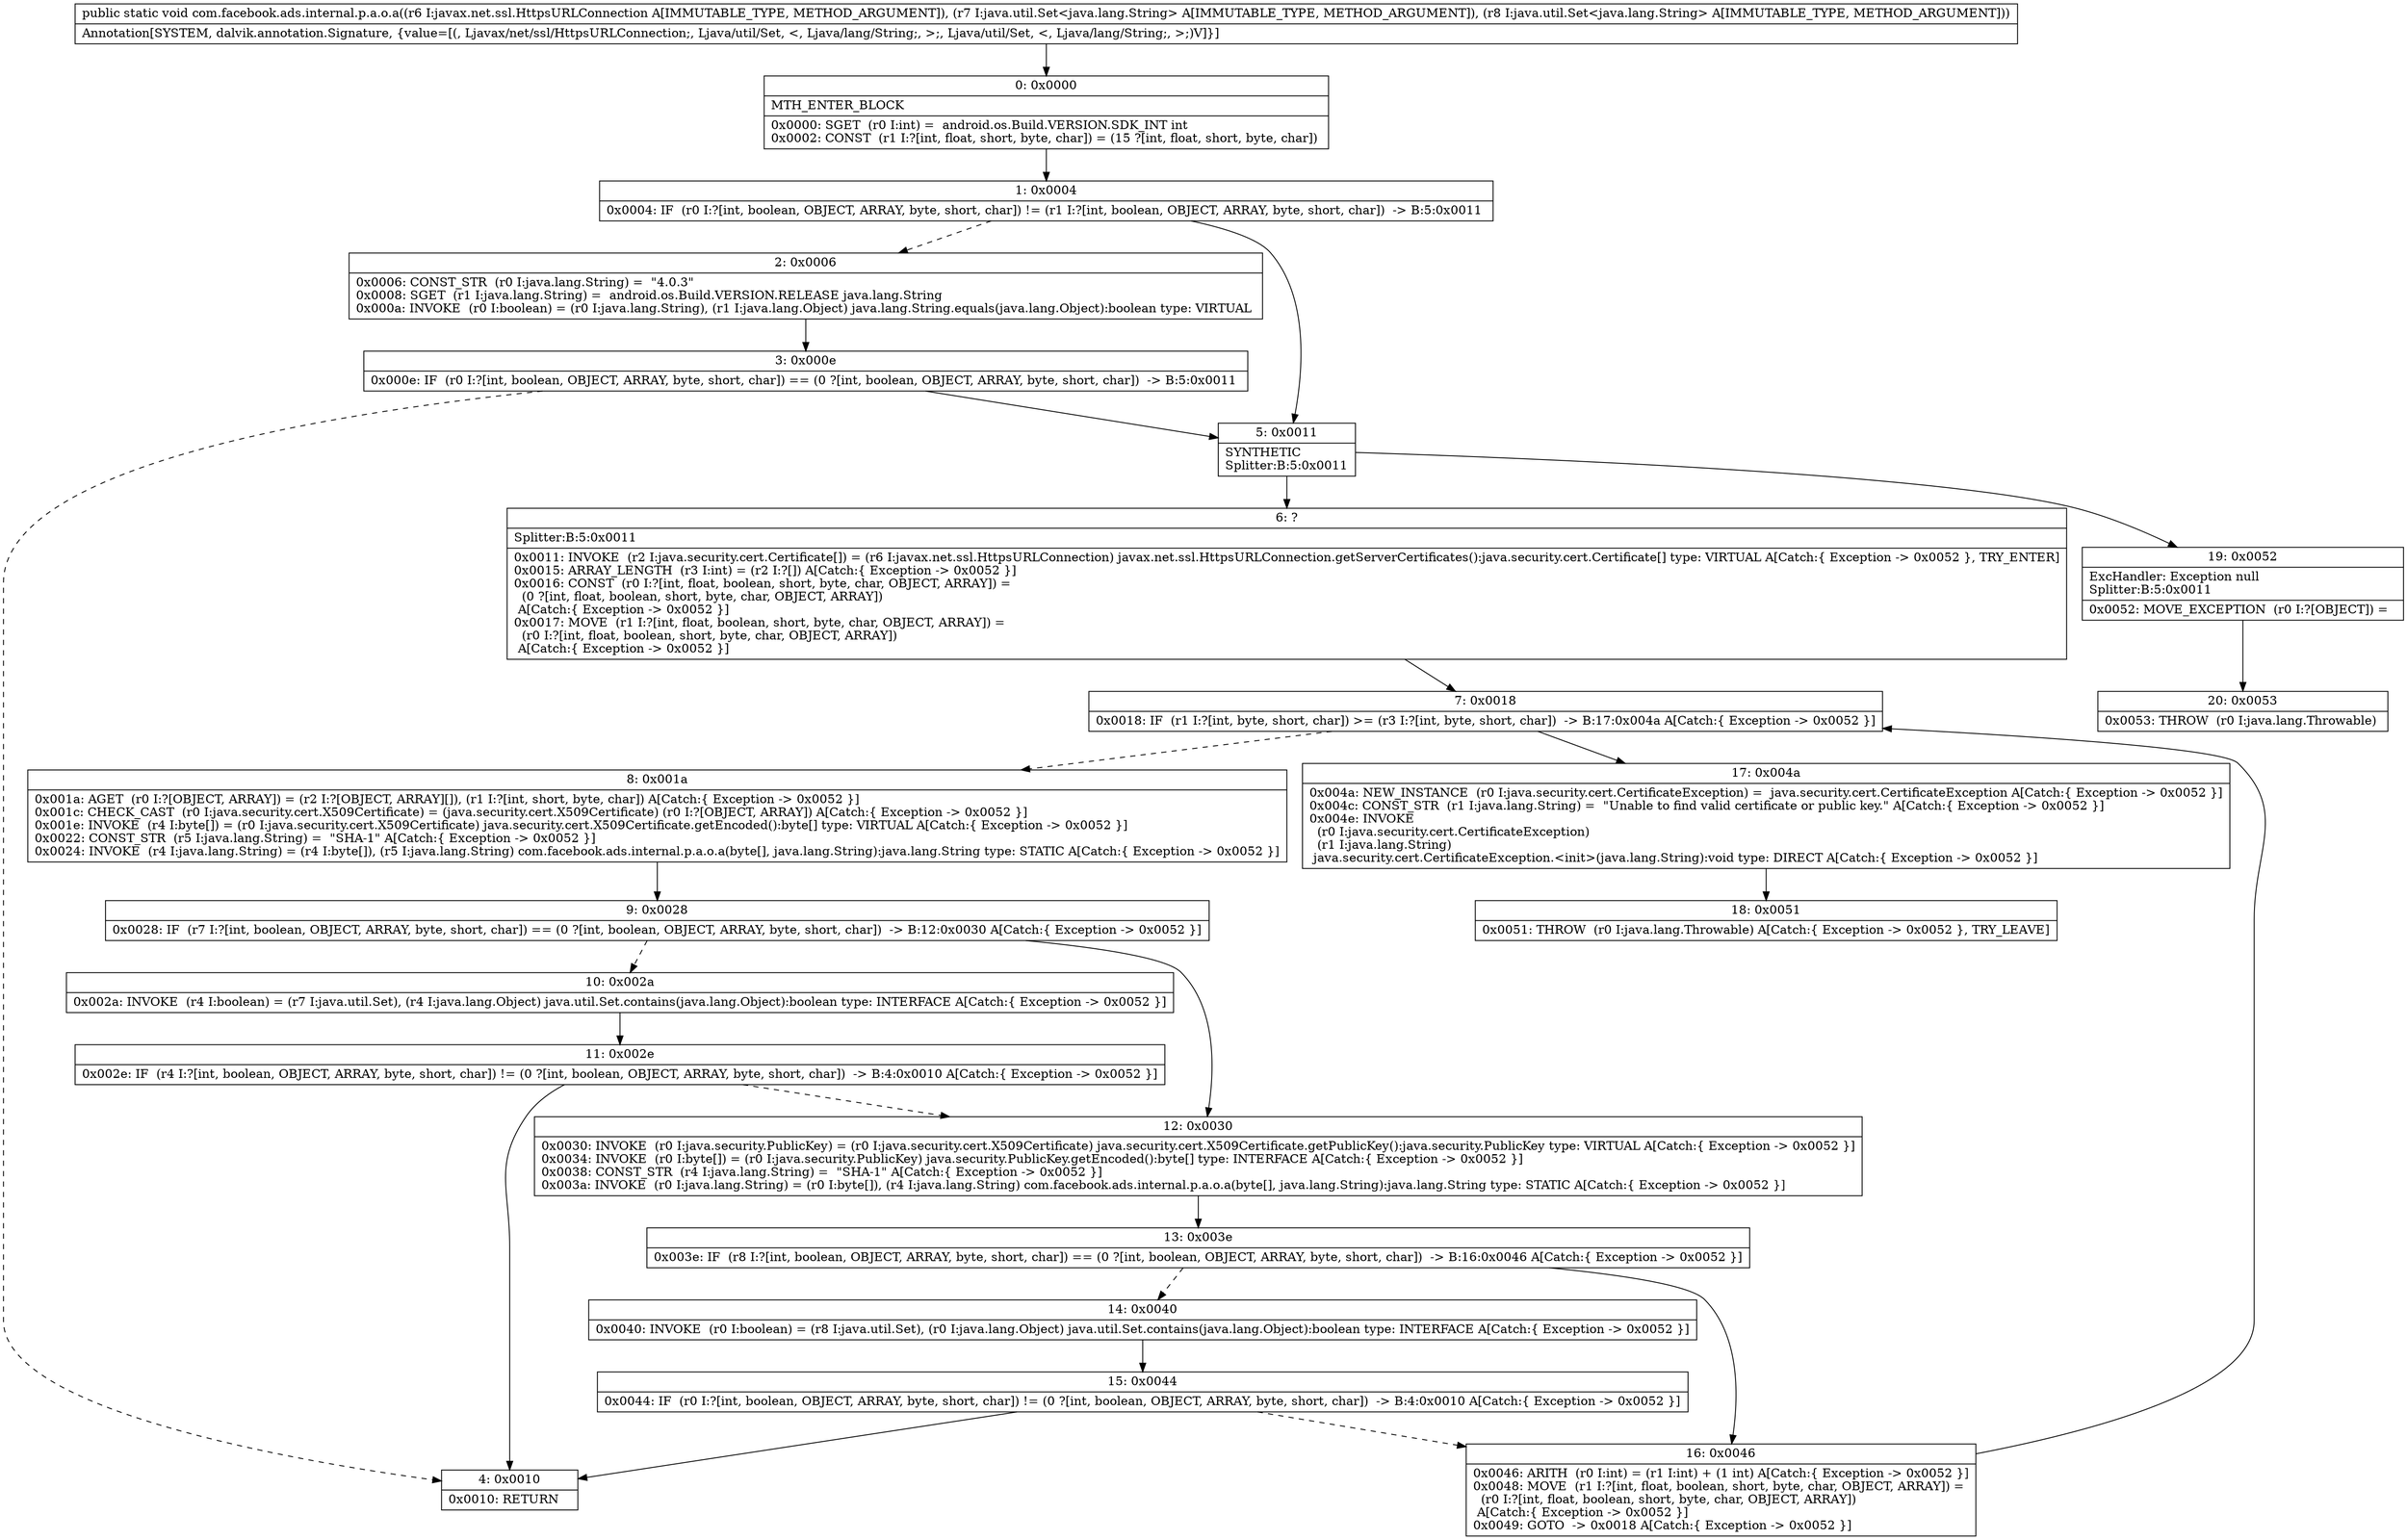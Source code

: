 digraph "CFG forcom.facebook.ads.internal.p.a.o.a(Ljavax\/net\/ssl\/HttpsURLConnection;Ljava\/util\/Set;Ljava\/util\/Set;)V" {
Node_0 [shape=record,label="{0\:\ 0x0000|MTH_ENTER_BLOCK\l|0x0000: SGET  (r0 I:int) =  android.os.Build.VERSION.SDK_INT int \l0x0002: CONST  (r1 I:?[int, float, short, byte, char]) = (15 ?[int, float, short, byte, char]) \l}"];
Node_1 [shape=record,label="{1\:\ 0x0004|0x0004: IF  (r0 I:?[int, boolean, OBJECT, ARRAY, byte, short, char]) != (r1 I:?[int, boolean, OBJECT, ARRAY, byte, short, char])  \-\> B:5:0x0011 \l}"];
Node_2 [shape=record,label="{2\:\ 0x0006|0x0006: CONST_STR  (r0 I:java.lang.String) =  \"4.0.3\" \l0x0008: SGET  (r1 I:java.lang.String) =  android.os.Build.VERSION.RELEASE java.lang.String \l0x000a: INVOKE  (r0 I:boolean) = (r0 I:java.lang.String), (r1 I:java.lang.Object) java.lang.String.equals(java.lang.Object):boolean type: VIRTUAL \l}"];
Node_3 [shape=record,label="{3\:\ 0x000e|0x000e: IF  (r0 I:?[int, boolean, OBJECT, ARRAY, byte, short, char]) == (0 ?[int, boolean, OBJECT, ARRAY, byte, short, char])  \-\> B:5:0x0011 \l}"];
Node_4 [shape=record,label="{4\:\ 0x0010|0x0010: RETURN   \l}"];
Node_5 [shape=record,label="{5\:\ 0x0011|SYNTHETIC\lSplitter:B:5:0x0011\l}"];
Node_6 [shape=record,label="{6\:\ ?|Splitter:B:5:0x0011\l|0x0011: INVOKE  (r2 I:java.security.cert.Certificate[]) = (r6 I:javax.net.ssl.HttpsURLConnection) javax.net.ssl.HttpsURLConnection.getServerCertificates():java.security.cert.Certificate[] type: VIRTUAL A[Catch:\{ Exception \-\> 0x0052 \}, TRY_ENTER]\l0x0015: ARRAY_LENGTH  (r3 I:int) = (r2 I:?[]) A[Catch:\{ Exception \-\> 0x0052 \}]\l0x0016: CONST  (r0 I:?[int, float, boolean, short, byte, char, OBJECT, ARRAY]) = \l  (0 ?[int, float, boolean, short, byte, char, OBJECT, ARRAY])\l A[Catch:\{ Exception \-\> 0x0052 \}]\l0x0017: MOVE  (r1 I:?[int, float, boolean, short, byte, char, OBJECT, ARRAY]) = \l  (r0 I:?[int, float, boolean, short, byte, char, OBJECT, ARRAY])\l A[Catch:\{ Exception \-\> 0x0052 \}]\l}"];
Node_7 [shape=record,label="{7\:\ 0x0018|0x0018: IF  (r1 I:?[int, byte, short, char]) \>= (r3 I:?[int, byte, short, char])  \-\> B:17:0x004a A[Catch:\{ Exception \-\> 0x0052 \}]\l}"];
Node_8 [shape=record,label="{8\:\ 0x001a|0x001a: AGET  (r0 I:?[OBJECT, ARRAY]) = (r2 I:?[OBJECT, ARRAY][]), (r1 I:?[int, short, byte, char]) A[Catch:\{ Exception \-\> 0x0052 \}]\l0x001c: CHECK_CAST  (r0 I:java.security.cert.X509Certificate) = (java.security.cert.X509Certificate) (r0 I:?[OBJECT, ARRAY]) A[Catch:\{ Exception \-\> 0x0052 \}]\l0x001e: INVOKE  (r4 I:byte[]) = (r0 I:java.security.cert.X509Certificate) java.security.cert.X509Certificate.getEncoded():byte[] type: VIRTUAL A[Catch:\{ Exception \-\> 0x0052 \}]\l0x0022: CONST_STR  (r5 I:java.lang.String) =  \"SHA\-1\" A[Catch:\{ Exception \-\> 0x0052 \}]\l0x0024: INVOKE  (r4 I:java.lang.String) = (r4 I:byte[]), (r5 I:java.lang.String) com.facebook.ads.internal.p.a.o.a(byte[], java.lang.String):java.lang.String type: STATIC A[Catch:\{ Exception \-\> 0x0052 \}]\l}"];
Node_9 [shape=record,label="{9\:\ 0x0028|0x0028: IF  (r7 I:?[int, boolean, OBJECT, ARRAY, byte, short, char]) == (0 ?[int, boolean, OBJECT, ARRAY, byte, short, char])  \-\> B:12:0x0030 A[Catch:\{ Exception \-\> 0x0052 \}]\l}"];
Node_10 [shape=record,label="{10\:\ 0x002a|0x002a: INVOKE  (r4 I:boolean) = (r7 I:java.util.Set), (r4 I:java.lang.Object) java.util.Set.contains(java.lang.Object):boolean type: INTERFACE A[Catch:\{ Exception \-\> 0x0052 \}]\l}"];
Node_11 [shape=record,label="{11\:\ 0x002e|0x002e: IF  (r4 I:?[int, boolean, OBJECT, ARRAY, byte, short, char]) != (0 ?[int, boolean, OBJECT, ARRAY, byte, short, char])  \-\> B:4:0x0010 A[Catch:\{ Exception \-\> 0x0052 \}]\l}"];
Node_12 [shape=record,label="{12\:\ 0x0030|0x0030: INVOKE  (r0 I:java.security.PublicKey) = (r0 I:java.security.cert.X509Certificate) java.security.cert.X509Certificate.getPublicKey():java.security.PublicKey type: VIRTUAL A[Catch:\{ Exception \-\> 0x0052 \}]\l0x0034: INVOKE  (r0 I:byte[]) = (r0 I:java.security.PublicKey) java.security.PublicKey.getEncoded():byte[] type: INTERFACE A[Catch:\{ Exception \-\> 0x0052 \}]\l0x0038: CONST_STR  (r4 I:java.lang.String) =  \"SHA\-1\" A[Catch:\{ Exception \-\> 0x0052 \}]\l0x003a: INVOKE  (r0 I:java.lang.String) = (r0 I:byte[]), (r4 I:java.lang.String) com.facebook.ads.internal.p.a.o.a(byte[], java.lang.String):java.lang.String type: STATIC A[Catch:\{ Exception \-\> 0x0052 \}]\l}"];
Node_13 [shape=record,label="{13\:\ 0x003e|0x003e: IF  (r8 I:?[int, boolean, OBJECT, ARRAY, byte, short, char]) == (0 ?[int, boolean, OBJECT, ARRAY, byte, short, char])  \-\> B:16:0x0046 A[Catch:\{ Exception \-\> 0x0052 \}]\l}"];
Node_14 [shape=record,label="{14\:\ 0x0040|0x0040: INVOKE  (r0 I:boolean) = (r8 I:java.util.Set), (r0 I:java.lang.Object) java.util.Set.contains(java.lang.Object):boolean type: INTERFACE A[Catch:\{ Exception \-\> 0x0052 \}]\l}"];
Node_15 [shape=record,label="{15\:\ 0x0044|0x0044: IF  (r0 I:?[int, boolean, OBJECT, ARRAY, byte, short, char]) != (0 ?[int, boolean, OBJECT, ARRAY, byte, short, char])  \-\> B:4:0x0010 A[Catch:\{ Exception \-\> 0x0052 \}]\l}"];
Node_16 [shape=record,label="{16\:\ 0x0046|0x0046: ARITH  (r0 I:int) = (r1 I:int) + (1 int) A[Catch:\{ Exception \-\> 0x0052 \}]\l0x0048: MOVE  (r1 I:?[int, float, boolean, short, byte, char, OBJECT, ARRAY]) = \l  (r0 I:?[int, float, boolean, short, byte, char, OBJECT, ARRAY])\l A[Catch:\{ Exception \-\> 0x0052 \}]\l0x0049: GOTO  \-\> 0x0018 A[Catch:\{ Exception \-\> 0x0052 \}]\l}"];
Node_17 [shape=record,label="{17\:\ 0x004a|0x004a: NEW_INSTANCE  (r0 I:java.security.cert.CertificateException) =  java.security.cert.CertificateException A[Catch:\{ Exception \-\> 0x0052 \}]\l0x004c: CONST_STR  (r1 I:java.lang.String) =  \"Unable to find valid certificate or public key.\" A[Catch:\{ Exception \-\> 0x0052 \}]\l0x004e: INVOKE  \l  (r0 I:java.security.cert.CertificateException)\l  (r1 I:java.lang.String)\l java.security.cert.CertificateException.\<init\>(java.lang.String):void type: DIRECT A[Catch:\{ Exception \-\> 0x0052 \}]\l}"];
Node_18 [shape=record,label="{18\:\ 0x0051|0x0051: THROW  (r0 I:java.lang.Throwable) A[Catch:\{ Exception \-\> 0x0052 \}, TRY_LEAVE]\l}"];
Node_19 [shape=record,label="{19\:\ 0x0052|ExcHandler: Exception null\lSplitter:B:5:0x0011\l|0x0052: MOVE_EXCEPTION  (r0 I:?[OBJECT]) =  \l}"];
Node_20 [shape=record,label="{20\:\ 0x0053|0x0053: THROW  (r0 I:java.lang.Throwable) \l}"];
MethodNode[shape=record,label="{public static void com.facebook.ads.internal.p.a.o.a((r6 I:javax.net.ssl.HttpsURLConnection A[IMMUTABLE_TYPE, METHOD_ARGUMENT]), (r7 I:java.util.Set\<java.lang.String\> A[IMMUTABLE_TYPE, METHOD_ARGUMENT]), (r8 I:java.util.Set\<java.lang.String\> A[IMMUTABLE_TYPE, METHOD_ARGUMENT]))  | Annotation[SYSTEM, dalvik.annotation.Signature, \{value=[(, Ljavax\/net\/ssl\/HttpsURLConnection;, Ljava\/util\/Set, \<, Ljava\/lang\/String;, \>;, Ljava\/util\/Set, \<, Ljava\/lang\/String;, \>;)V]\}]\l}"];
MethodNode -> Node_0;
Node_0 -> Node_1;
Node_1 -> Node_2[style=dashed];
Node_1 -> Node_5;
Node_2 -> Node_3;
Node_3 -> Node_4[style=dashed];
Node_3 -> Node_5;
Node_5 -> Node_6;
Node_5 -> Node_19;
Node_6 -> Node_7;
Node_7 -> Node_8[style=dashed];
Node_7 -> Node_17;
Node_8 -> Node_9;
Node_9 -> Node_10[style=dashed];
Node_9 -> Node_12;
Node_10 -> Node_11;
Node_11 -> Node_4;
Node_11 -> Node_12[style=dashed];
Node_12 -> Node_13;
Node_13 -> Node_14[style=dashed];
Node_13 -> Node_16;
Node_14 -> Node_15;
Node_15 -> Node_4;
Node_15 -> Node_16[style=dashed];
Node_16 -> Node_7;
Node_17 -> Node_18;
Node_19 -> Node_20;
}

